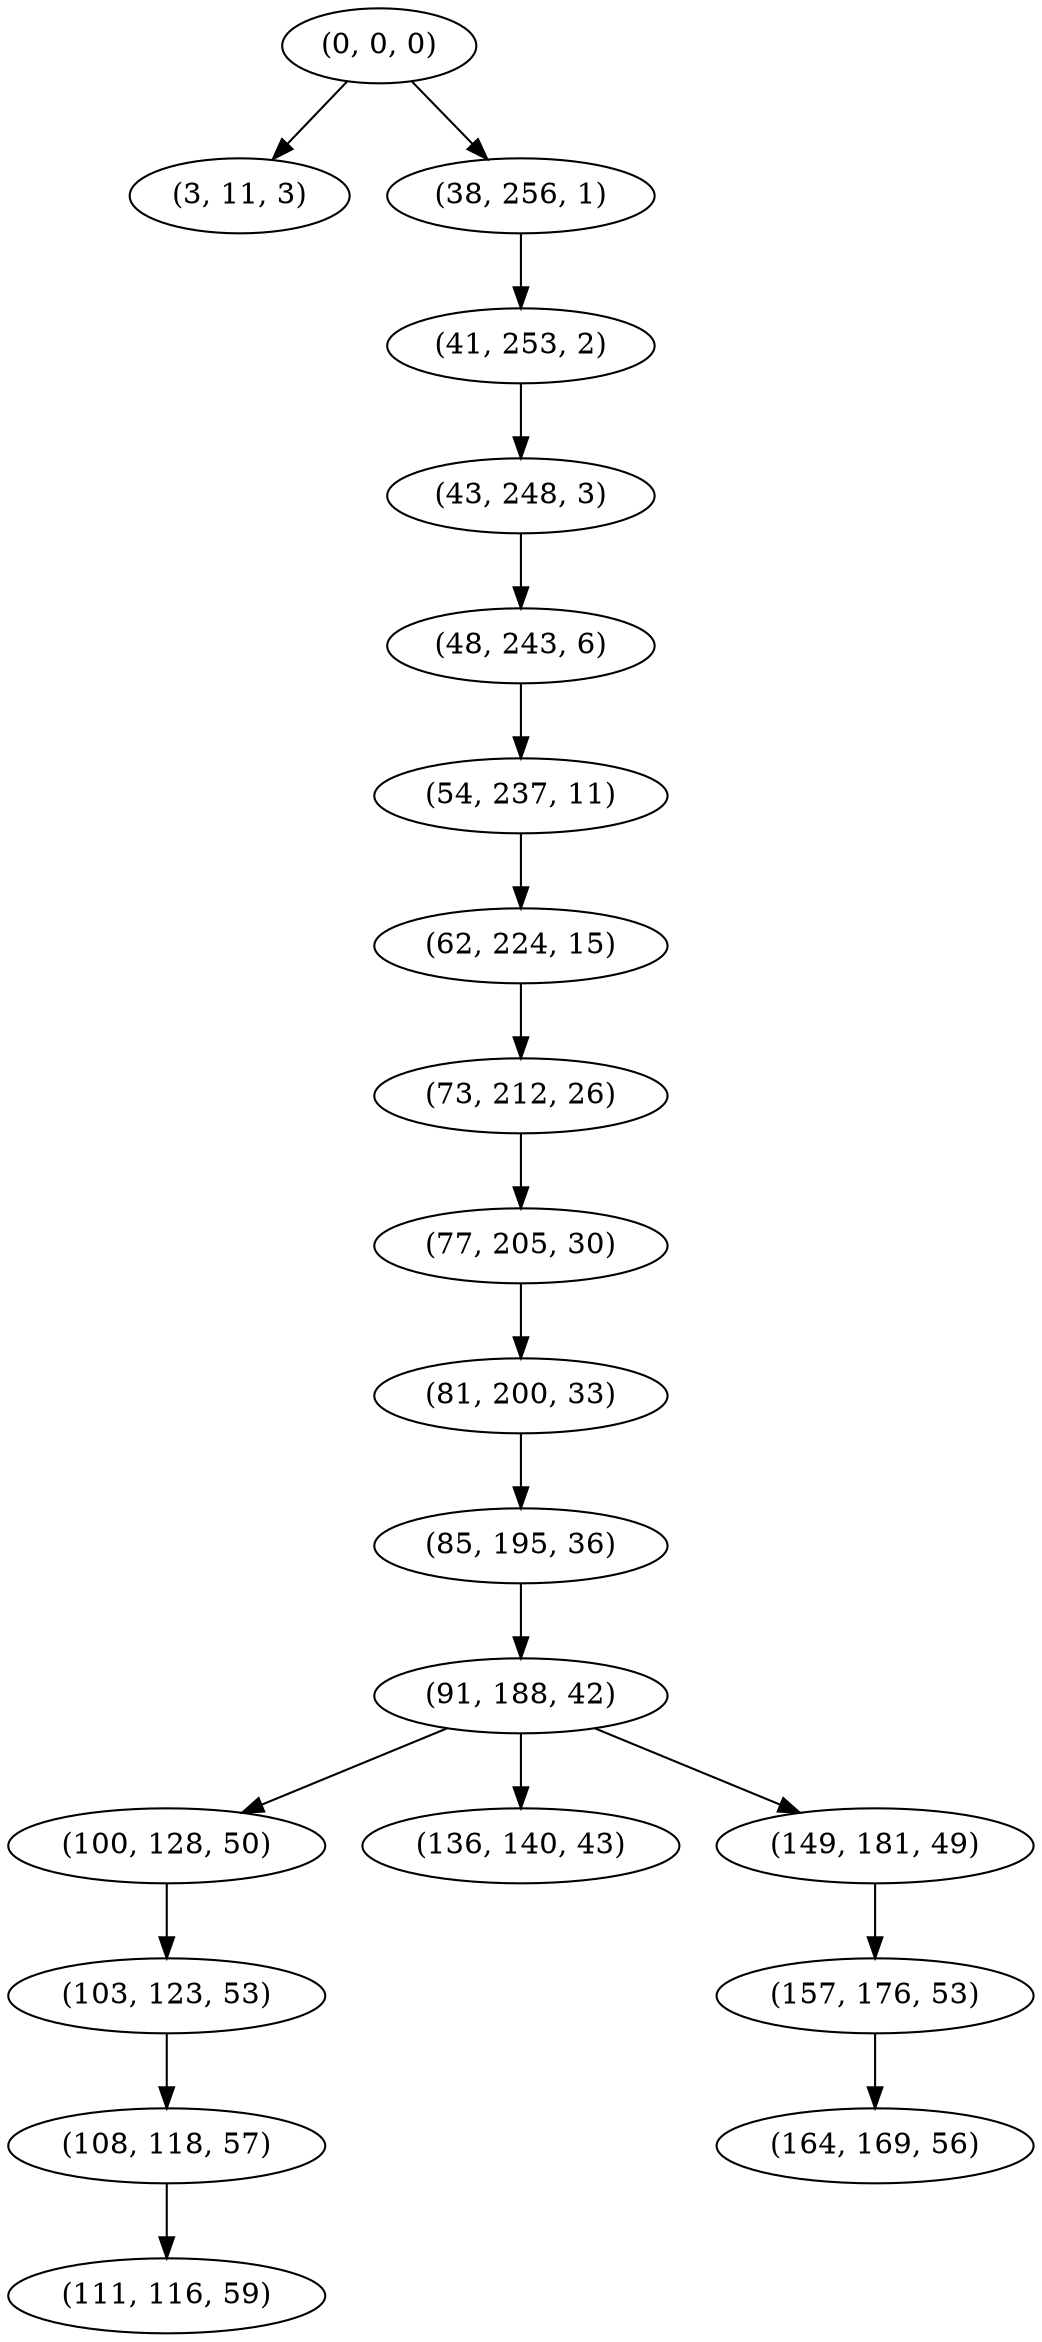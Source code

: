 digraph tree {
    "(0, 0, 0)";
    "(3, 11, 3)";
    "(38, 256, 1)";
    "(41, 253, 2)";
    "(43, 248, 3)";
    "(48, 243, 6)";
    "(54, 237, 11)";
    "(62, 224, 15)";
    "(73, 212, 26)";
    "(77, 205, 30)";
    "(81, 200, 33)";
    "(85, 195, 36)";
    "(91, 188, 42)";
    "(100, 128, 50)";
    "(103, 123, 53)";
    "(108, 118, 57)";
    "(111, 116, 59)";
    "(136, 140, 43)";
    "(149, 181, 49)";
    "(157, 176, 53)";
    "(164, 169, 56)";
    "(0, 0, 0)" -> "(3, 11, 3)";
    "(0, 0, 0)" -> "(38, 256, 1)";
    "(38, 256, 1)" -> "(41, 253, 2)";
    "(41, 253, 2)" -> "(43, 248, 3)";
    "(43, 248, 3)" -> "(48, 243, 6)";
    "(48, 243, 6)" -> "(54, 237, 11)";
    "(54, 237, 11)" -> "(62, 224, 15)";
    "(62, 224, 15)" -> "(73, 212, 26)";
    "(73, 212, 26)" -> "(77, 205, 30)";
    "(77, 205, 30)" -> "(81, 200, 33)";
    "(81, 200, 33)" -> "(85, 195, 36)";
    "(85, 195, 36)" -> "(91, 188, 42)";
    "(91, 188, 42)" -> "(100, 128, 50)";
    "(91, 188, 42)" -> "(136, 140, 43)";
    "(91, 188, 42)" -> "(149, 181, 49)";
    "(100, 128, 50)" -> "(103, 123, 53)";
    "(103, 123, 53)" -> "(108, 118, 57)";
    "(108, 118, 57)" -> "(111, 116, 59)";
    "(149, 181, 49)" -> "(157, 176, 53)";
    "(157, 176, 53)" -> "(164, 169, 56)";
}
